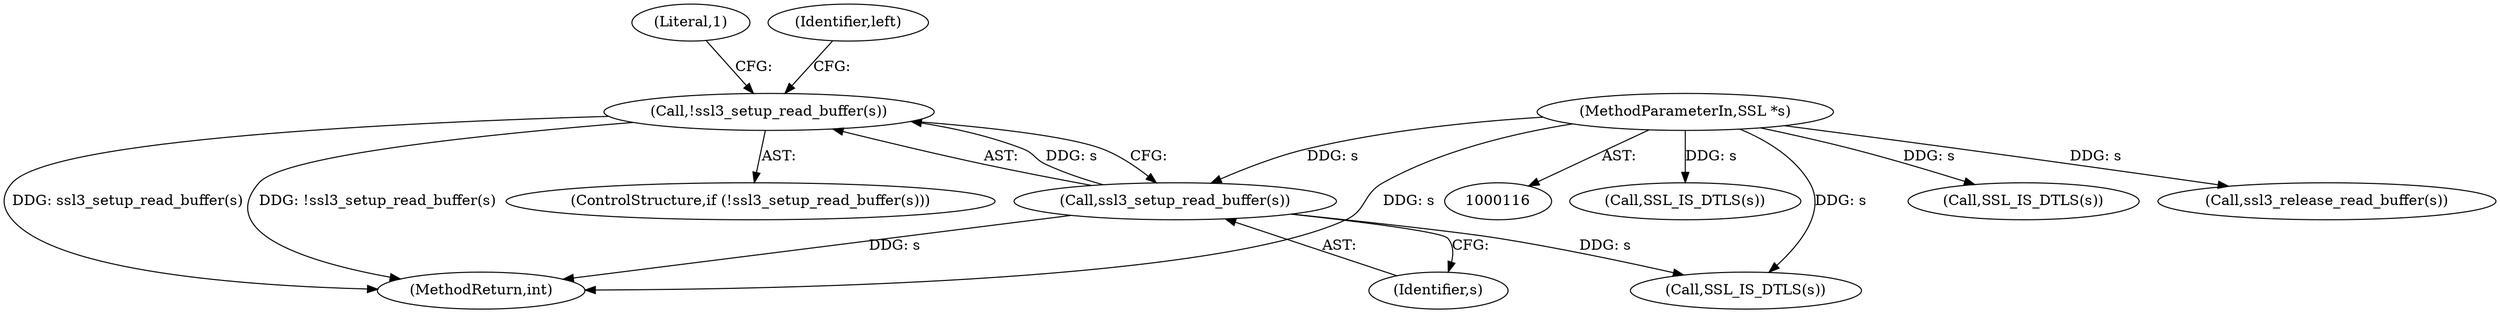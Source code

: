 digraph "0_openssl_feba02f3919495e1b960c33ba849e10e77d0785d_0@API" {
"1000152" [label="(Call,!ssl3_setup_read_buffer(s))"];
"1000153" [label="(Call,ssl3_setup_read_buffer(s))"];
"1000117" [label="(MethodParameterIn,SSL *s)"];
"1000157" [label="(Literal,1)"];
"1000154" [label="(Identifier,s)"];
"1000261" [label="(Call,SSL_IS_DTLS(s))"];
"1000462" [label="(Call,SSL_IS_DTLS(s))"];
"1000153" [label="(Call,ssl3_setup_read_buffer(s))"];
"1000151" [label="(ControlStructure,if (!ssl3_setup_read_buffer(s)))"];
"1000117" [label="(MethodParameterIn,SSL *s)"];
"1000512" [label="(MethodReturn,int)"];
"1000152" [label="(Call,!ssl3_setup_read_buffer(s))"];
"1000478" [label="(Call,SSL_IS_DTLS(s))"];
"1000159" [label="(Identifier,left)"];
"1000470" [label="(Call,ssl3_release_read_buffer(s))"];
"1000152" -> "1000151"  [label="AST: "];
"1000152" -> "1000153"  [label="CFG: "];
"1000153" -> "1000152"  [label="AST: "];
"1000157" -> "1000152"  [label="CFG: "];
"1000159" -> "1000152"  [label="CFG: "];
"1000152" -> "1000512"  [label="DDG: !ssl3_setup_read_buffer(s)"];
"1000152" -> "1000512"  [label="DDG: ssl3_setup_read_buffer(s)"];
"1000153" -> "1000152"  [label="DDG: s"];
"1000153" -> "1000154"  [label="CFG: "];
"1000154" -> "1000153"  [label="AST: "];
"1000153" -> "1000512"  [label="DDG: s"];
"1000117" -> "1000153"  [label="DDG: s"];
"1000153" -> "1000261"  [label="DDG: s"];
"1000117" -> "1000116"  [label="AST: "];
"1000117" -> "1000512"  [label="DDG: s"];
"1000117" -> "1000261"  [label="DDG: s"];
"1000117" -> "1000462"  [label="DDG: s"];
"1000117" -> "1000470"  [label="DDG: s"];
"1000117" -> "1000478"  [label="DDG: s"];
}
